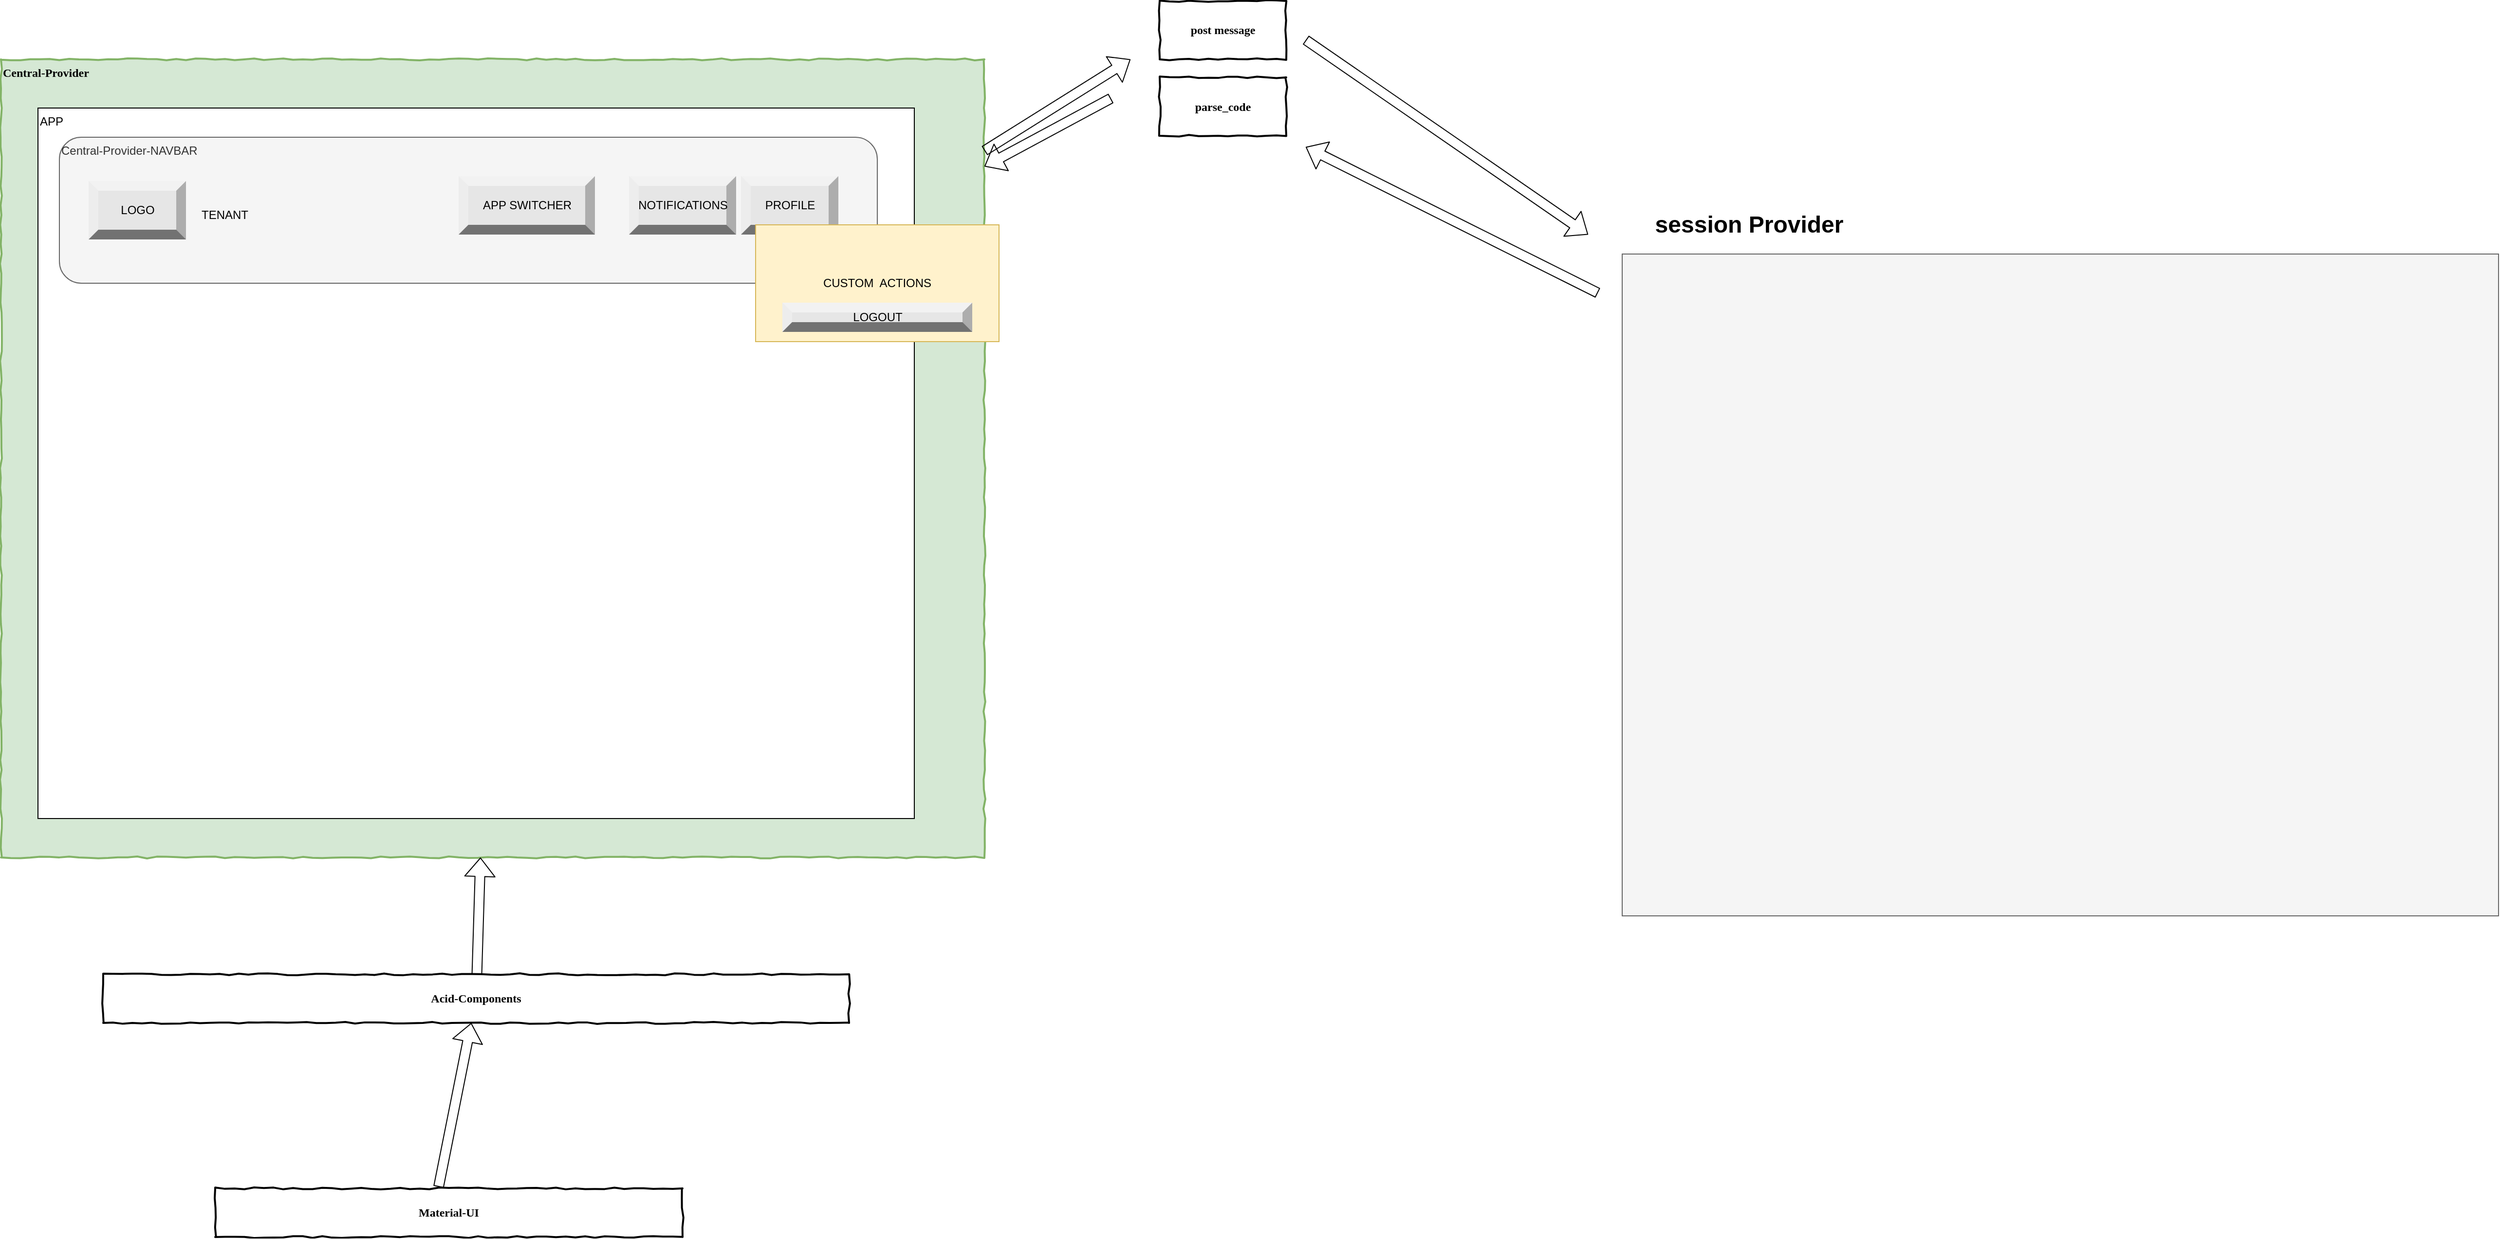 <mxfile version="11.0.0" type="github"><diagram id="IQb-Q1aA-xjswy8K2gze" name="Page-1"><mxGraphModel dx="2887" dy="2307" grid="1" gridSize="10" guides="1" tooltips="1" connect="1" arrows="1" fold="1" page="1" pageScale="1" pageWidth="850" pageHeight="1100" math="0" shadow="0"><root><mxCell id="0"/><mxCell id="1" parent="0"/><mxCell id="3-dL4b7W_bDIyXlH1NlS-2" value="Central-Provider" style="html=1;whiteSpace=wrap;comic=1;strokeWidth=2;fontFamily=Comic Sans MS;fontStyle=1;fillColor=#d5e8d4;strokeColor=#82b366;align=left;verticalAlign=top;" vertex="1" parent="1"><mxGeometry x="-160" y="-50" width="1010" height="820" as="geometry"/></mxCell><mxCell id="Z8YObcQMcuK0Kef81ntr-1" value="APP" style="rounded=0;whiteSpace=wrap;html=1;align=left;verticalAlign=top;" parent="1" vertex="1"><mxGeometry x="-122" width="900" height="730" as="geometry"/></mxCell><mxCell id="Z8YObcQMcuK0Kef81ntr-5" value="" style="rounded=0;whiteSpace=wrap;html=1;fillColor=#f5f5f5;strokeColor=#666666;fontColor=#333333;" parent="1" vertex="1"><mxGeometry x="1505" y="150" width="900" height="680" as="geometry"/></mxCell><mxCell id="Z8YObcQMcuK0Kef81ntr-8" value="session Provider" style="text;strokeColor=none;fillColor=none;html=1;fontSize=24;fontStyle=1;verticalAlign=middle;align=center;" parent="1" vertex="1"><mxGeometry x="1505" y="100" width="260" height="40" as="geometry"/></mxCell><mxCell id="Z8YObcQMcuK0Kef81ntr-10" value="Material-UI" style="html=1;whiteSpace=wrap;comic=1;strokeWidth=2;fontFamily=Comic Sans MS;fontStyle=1;" parent="1" vertex="1"><mxGeometry x="60" y="1110" width="480" height="50" as="geometry"/></mxCell><mxCell id="Z8YObcQMcuK0Kef81ntr-11" value="post message" style="html=1;whiteSpace=wrap;comic=1;strokeWidth=2;fontFamily=Comic Sans MS;fontStyle=1;" parent="1" vertex="1"><mxGeometry x="1030" y="-110" width="130" height="60" as="geometry"/></mxCell><mxCell id="Z8YObcQMcuK0Kef81ntr-12" value="parse_code" style="html=1;whiteSpace=wrap;comic=1;strokeWidth=2;fontFamily=Comic Sans MS;fontStyle=1;" parent="1" vertex="1"><mxGeometry x="1030" y="-31.5" width="130" height="60" as="geometry"/></mxCell><mxCell id="3-dL4b7W_bDIyXlH1NlS-1" value="Acid-Components" style="html=1;whiteSpace=wrap;comic=1;strokeWidth=2;fontFamily=Comic Sans MS;fontStyle=1;" vertex="1" parent="1"><mxGeometry x="-55" y="890" width="766" height="50" as="geometry"/></mxCell><mxCell id="3-dL4b7W_bDIyXlH1NlS-3" value="" style="shape=flexArrow;endArrow=classic;html=1;" edge="1" parent="1" source="3-dL4b7W_bDIyXlH1NlS-1" target="3-dL4b7W_bDIyXlH1NlS-2"><mxGeometry width="50" height="50" relative="1" as="geometry"><mxPoint x="290" y="1000" as="sourcePoint"/><mxPoint x="-110" y="1180" as="targetPoint"/></mxGeometry></mxCell><mxCell id="3-dL4b7W_bDIyXlH1NlS-4" value="" style="shape=flexArrow;endArrow=classic;html=1;exitX=0.478;exitY=-0.03;exitDx=0;exitDy=0;exitPerimeter=0;" edge="1" parent="1" source="Z8YObcQMcuK0Kef81ntr-10" target="3-dL4b7W_bDIyXlH1NlS-1"><mxGeometry width="50" height="50" relative="1" as="geometry"><mxPoint x="160" y="1040" as="sourcePoint"/><mxPoint x="-110" y="1180" as="targetPoint"/></mxGeometry></mxCell><mxCell id="3-dL4b7W_bDIyXlH1NlS-6" value="" style="shape=flexArrow;endArrow=classic;html=1;" edge="1" parent="1" source="3-dL4b7W_bDIyXlH1NlS-2"><mxGeometry width="50" height="50" relative="1" as="geometry"><mxPoint x="930" y="-10" as="sourcePoint"/><mxPoint x="1000" y="-50" as="targetPoint"/></mxGeometry></mxCell><mxCell id="3-dL4b7W_bDIyXlH1NlS-7" value="" style="shape=flexArrow;endArrow=classic;html=1;" edge="1" parent="1"><mxGeometry width="50" height="50" relative="1" as="geometry"><mxPoint x="1180" y="-70" as="sourcePoint"/><mxPoint x="1470" y="130" as="targetPoint"/></mxGeometry></mxCell><mxCell id="3-dL4b7W_bDIyXlH1NlS-8" value="" style="shape=flexArrow;endArrow=classic;html=1;" edge="1" parent="1"><mxGeometry width="50" height="50" relative="1" as="geometry"><mxPoint x="1480" y="190" as="sourcePoint"/><mxPoint x="1180" y="40" as="targetPoint"/></mxGeometry></mxCell><mxCell id="3-dL4b7W_bDIyXlH1NlS-9" value="" style="shape=flexArrow;endArrow=classic;html=1;" edge="1" parent="1"><mxGeometry width="50" height="50" relative="1" as="geometry"><mxPoint x="980" y="-10" as="sourcePoint"/><mxPoint x="850" y="60" as="targetPoint"/></mxGeometry></mxCell><mxCell id="3-dL4b7W_bDIyXlH1NlS-10" value="Central-Provider-NAVBAR" style="rounded=1;whiteSpace=wrap;html=1;align=left;verticalAlign=top;fillColor=#f5f5f5;strokeColor=#666666;fontColor=#333333;" vertex="1" parent="1"><mxGeometry x="-100" y="30" width="840" height="150" as="geometry"/></mxCell><mxCell id="3-dL4b7W_bDIyXlH1NlS-11" value="LOGO" style="labelPosition=center;verticalLabelPosition=middle;align=center;html=1;shape=mxgraph.basic.shaded_button;dx=10;fillColor=#E6E6E6;strokeColor=none;" vertex="1" parent="1"><mxGeometry x="-70" y="75" width="100" height="60" as="geometry"/></mxCell><mxCell id="3-dL4b7W_bDIyXlH1NlS-12" value="APP SWITCHER" style="labelPosition=center;verticalLabelPosition=middle;align=center;html=1;shape=mxgraph.basic.shaded_button;dx=10;fillColor=#E6E6E6;strokeColor=none;" vertex="1" parent="1"><mxGeometry x="310" y="70" width="140" height="60" as="geometry"/></mxCell><mxCell id="3-dL4b7W_bDIyXlH1NlS-13" value="NOTIFICATIONS" style="labelPosition=center;verticalLabelPosition=middle;align=center;html=1;shape=mxgraph.basic.shaded_button;dx=10;fillColor=#E6E6E6;strokeColor=none;" vertex="1" parent="1"><mxGeometry x="485" y="70" width="110" height="60" as="geometry"/></mxCell><mxCell id="3-dL4b7W_bDIyXlH1NlS-14" value="PROFILE" style="labelPosition=center;verticalLabelPosition=middle;align=center;html=1;shape=mxgraph.basic.shaded_button;dx=10;fillColor=#E6E6E6;strokeColor=none;" vertex="1" parent="1"><mxGeometry x="600" y="70" width="100" height="60" as="geometry"/></mxCell><mxCell id="3-dL4b7W_bDIyXlH1NlS-16" value="CUSTOM&amp;nbsp; ACTIONS" style="rounded=0;whiteSpace=wrap;html=1;align=center;fillColor=#fff2cc;strokeColor=#d6b656;" vertex="1" parent="1"><mxGeometry x="615" y="120" width="250" height="120" as="geometry"/></mxCell><mxCell id="3-dL4b7W_bDIyXlH1NlS-17" value="LOGOUT" style="labelPosition=center;verticalLabelPosition=middle;align=center;html=1;shape=mxgraph.basic.shaded_button;dx=10;fillColor=#E6E6E6;strokeColor=none;" vertex="1" parent="1"><mxGeometry x="642.5" y="200" width="195" height="30" as="geometry"/></mxCell><mxCell id="3-dL4b7W_bDIyXlH1NlS-18" value="TENANT" style="text;html=1;strokeColor=none;fillColor=none;align=center;verticalAlign=middle;whiteSpace=wrap;rounded=0;" vertex="1" parent="1"><mxGeometry x="50" y="100" width="40" height="20" as="geometry"/></mxCell></root></mxGraphModel></diagram></mxfile>